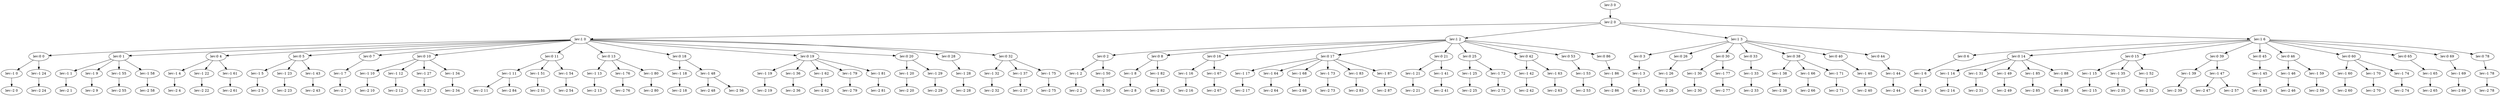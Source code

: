 digraph {
"lev:3 0"->"lev:2 0"
"lev:2 0"->"lev:1 0"
"lev:2 0"->"lev:1 2"
"lev:2 0"->"lev:1 3"
"lev:2 0"->"lev:1 6"
"lev:1 0"->"lev:0 0"
"lev:1 0"->"lev:0 1"
"lev:1 0"->"lev:0 4"
"lev:1 0"->"lev:0 5"
"lev:1 0"->"lev:0 7"
"lev:1 0"->"lev:0 10"
"lev:1 0"->"lev:0 11"
"lev:1 0"->"lev:0 13"
"lev:1 0"->"lev:0 18"
"lev:1 0"->"lev:0 19"
"lev:1 0"->"lev:0 20"
"lev:1 0"->"lev:0 28"
"lev:1 0"->"lev:0 32"
"lev:1 2"->"lev:0 2"
"lev:1 2"->"lev:0 8"
"lev:1 2"->"lev:0 16"
"lev:1 2"->"lev:0 17"
"lev:1 2"->"lev:0 21"
"lev:1 2"->"lev:0 25"
"lev:1 2"->"lev:0 42"
"lev:1 2"->"lev:0 53"
"lev:1 2"->"lev:0 86"
"lev:1 3"->"lev:0 3"
"lev:1 3"->"lev:0 26"
"lev:1 3"->"lev:0 30"
"lev:1 3"->"lev:0 33"
"lev:1 3"->"lev:0 38"
"lev:1 3"->"lev:0 40"
"lev:1 3"->"lev:0 44"
"lev:1 6"->"lev:0 6"
"lev:1 6"->"lev:0 14"
"lev:1 6"->"lev:0 15"
"lev:1 6"->"lev:0 39"
"lev:1 6"->"lev:0 45"
"lev:1 6"->"lev:0 46"
"lev:1 6"->"lev:0 60"
"lev:1 6"->"lev:0 65"
"lev:1 6"->"lev:0 69"
"lev:1 6"->"lev:0 78"
"lev:0 0"->"lev:-1 0"
"lev:0 0"->"lev:-1 24"
"lev:0 1"->"lev:-1 1"
"lev:0 1"->"lev:-1 9"
"lev:0 1"->"lev:-1 55"
"lev:0 1"->"lev:-1 58"
"lev:0 4"->"lev:-1 4"
"lev:0 4"->"lev:-1 22"
"lev:0 4"->"lev:-1 61"
"lev:0 5"->"lev:-1 5"
"lev:0 5"->"lev:-1 23"
"lev:0 5"->"lev:-1 43"
"lev:0 7"->"lev:-1 7"
"lev:0 10"->"lev:-1 10"
"lev:0 10"->"lev:-1 12"
"lev:0 10"->"lev:-1 27"
"lev:0 10"->"lev:-1 34"
"lev:0 11"->"lev:-1 11"
"lev:0 11"->"lev:-1 51"
"lev:0 11"->"lev:-1 54"
"lev:0 13"->"lev:-1 13"
"lev:0 13"->"lev:-1 76"
"lev:0 13"->"lev:-1 80"
"lev:0 18"->"lev:-1 18"
"lev:0 18"->"lev:-1 48"
"lev:0 19"->"lev:-1 19"
"lev:0 19"->"lev:-1 36"
"lev:0 19"->"lev:-1 62"
"lev:0 19"->"lev:-1 79"
"lev:0 19"->"lev:-1 81"
"lev:0 20"->"lev:-1 20"
"lev:0 20"->"lev:-1 29"
"lev:0 28"->"lev:-1 28"
"lev:0 32"->"lev:-1 32"
"lev:0 32"->"lev:-1 37"
"lev:0 32"->"lev:-1 75"
"lev:0 2"->"lev:-1 2"
"lev:0 2"->"lev:-1 50"
"lev:0 8"->"lev:-1 8"
"lev:0 8"->"lev:-1 82"
"lev:0 16"->"lev:-1 16"
"lev:0 16"->"lev:-1 67"
"lev:0 17"->"lev:-1 17"
"lev:0 17"->"lev:-1 64"
"lev:0 17"->"lev:-1 68"
"lev:0 17"->"lev:-1 73"
"lev:0 17"->"lev:-1 83"
"lev:0 17"->"lev:-1 87"
"lev:0 21"->"lev:-1 21"
"lev:0 21"->"lev:-1 41"
"lev:0 25"->"lev:-1 25"
"lev:0 25"->"lev:-1 72"
"lev:0 42"->"lev:-1 42"
"lev:0 42"->"lev:-1 63"
"lev:0 53"->"lev:-1 53"
"lev:0 86"->"lev:-1 86"
"lev:0 3"->"lev:-1 3"
"lev:0 26"->"lev:-1 26"
"lev:0 30"->"lev:-1 30"
"lev:0 30"->"lev:-1 77"
"lev:0 33"->"lev:-1 33"
"lev:0 38"->"lev:-1 38"
"lev:0 38"->"lev:-1 66"
"lev:0 38"->"lev:-1 71"
"lev:0 40"->"lev:-1 40"
"lev:0 44"->"lev:-1 44"
"lev:0 6"->"lev:-1 6"
"lev:0 14"->"lev:-1 14"
"lev:0 14"->"lev:-1 31"
"lev:0 14"->"lev:-1 49"
"lev:0 14"->"lev:-1 85"
"lev:0 14"->"lev:-1 88"
"lev:0 15"->"lev:-1 15"
"lev:0 15"->"lev:-1 35"
"lev:0 15"->"lev:-1 52"
"lev:0 39"->"lev:-1 39"
"lev:0 39"->"lev:-1 47"
"lev:0 45"->"lev:-1 45"
"lev:0 46"->"lev:-1 46"
"lev:0 46"->"lev:-1 59"
"lev:0 60"->"lev:-1 60"
"lev:0 60"->"lev:-1 70"
"lev:0 60"->"lev:-1 74"
"lev:0 65"->"lev:-1 65"
"lev:0 69"->"lev:-1 69"
"lev:0 78"->"lev:-1 78"
"lev:-1 0"->"lev:-2 0"
"lev:-1 24"->"lev:-2 24"
"lev:-1 1"->"lev:-2 1"
"lev:-1 9"->"lev:-2 9"
"lev:-1 55"->"lev:-2 55"
"lev:-1 58"->"lev:-2 58"
"lev:-1 4"->"lev:-2 4"
"lev:-1 22"->"lev:-2 22"
"lev:-1 61"->"lev:-2 61"
"lev:-1 5"->"lev:-2 5"
"lev:-1 23"->"lev:-2 23"
"lev:-1 43"->"lev:-2 43"
"lev:-1 7"->"lev:-2 7"
"lev:-1 10"->"lev:-2 10"
"lev:-1 12"->"lev:-2 12"
"lev:-1 27"->"lev:-2 27"
"lev:-1 34"->"lev:-2 34"
"lev:-1 11"->"lev:-2 11"
"lev:-1 11"->"lev:-2 84"
"lev:-1 51"->"lev:-2 51"
"lev:-1 54"->"lev:-2 54"
"lev:-1 13"->"lev:-2 13"
"lev:-1 76"->"lev:-2 76"
"lev:-1 80"->"lev:-2 80"
"lev:-1 18"->"lev:-2 18"
"lev:-1 48"->"lev:-2 48"
"lev:-1 48"->"lev:-2 56"
"lev:-1 19"->"lev:-2 19"
"lev:-1 36"->"lev:-2 36"
"lev:-1 62"->"lev:-2 62"
"lev:-1 79"->"lev:-2 79"
"lev:-1 81"->"lev:-2 81"
"lev:-1 20"->"lev:-2 20"
"lev:-1 29"->"lev:-2 29"
"lev:-1 28"->"lev:-2 28"
"lev:-1 32"->"lev:-2 32"
"lev:-1 37"->"lev:-2 37"
"lev:-1 75"->"lev:-2 75"
"lev:-1 2"->"lev:-2 2"
"lev:-1 50"->"lev:-2 50"
"lev:-1 8"->"lev:-2 8"
"lev:-1 82"->"lev:-2 82"
"lev:-1 16"->"lev:-2 16"
"lev:-1 67"->"lev:-2 67"
"lev:-1 17"->"lev:-2 17"
"lev:-1 64"->"lev:-2 64"
"lev:-1 68"->"lev:-2 68"
"lev:-1 73"->"lev:-2 73"
"lev:-1 83"->"lev:-2 83"
"lev:-1 87"->"lev:-2 87"
"lev:-1 21"->"lev:-2 21"
"lev:-1 41"->"lev:-2 41"
"lev:-1 25"->"lev:-2 25"
"lev:-1 72"->"lev:-2 72"
"lev:-1 42"->"lev:-2 42"
"lev:-1 63"->"lev:-2 63"
"lev:-1 53"->"lev:-2 53"
"lev:-1 86"->"lev:-2 86"
"lev:-1 3"->"lev:-2 3"
"lev:-1 26"->"lev:-2 26"
"lev:-1 30"->"lev:-2 30"
"lev:-1 77"->"lev:-2 77"
"lev:-1 33"->"lev:-2 33"
"lev:-1 38"->"lev:-2 38"
"lev:-1 66"->"lev:-2 66"
"lev:-1 71"->"lev:-2 71"
"lev:-1 40"->"lev:-2 40"
"lev:-1 44"->"lev:-2 44"
"lev:-1 6"->"lev:-2 6"
"lev:-1 14"->"lev:-2 14"
"lev:-1 31"->"lev:-2 31"
"lev:-1 49"->"lev:-2 49"
"lev:-1 85"->"lev:-2 85"
"lev:-1 88"->"lev:-2 88"
"lev:-1 15"->"lev:-2 15"
"lev:-1 35"->"lev:-2 35"
"lev:-1 52"->"lev:-2 52"
"lev:-1 39"->"lev:-2 39"
"lev:-1 47"->"lev:-2 47"
"lev:-1 47"->"lev:-2 57"
"lev:-1 45"->"lev:-2 45"
"lev:-1 46"->"lev:-2 46"
"lev:-1 59"->"lev:-2 59"
"lev:-1 60"->"lev:-2 60"
"lev:-1 70"->"lev:-2 70"
"lev:-1 74"->"lev:-2 74"
"lev:-1 65"->"lev:-2 65"
"lev:-1 69"->"lev:-2 69"
"lev:-1 78"->"lev:-2 78"
}
